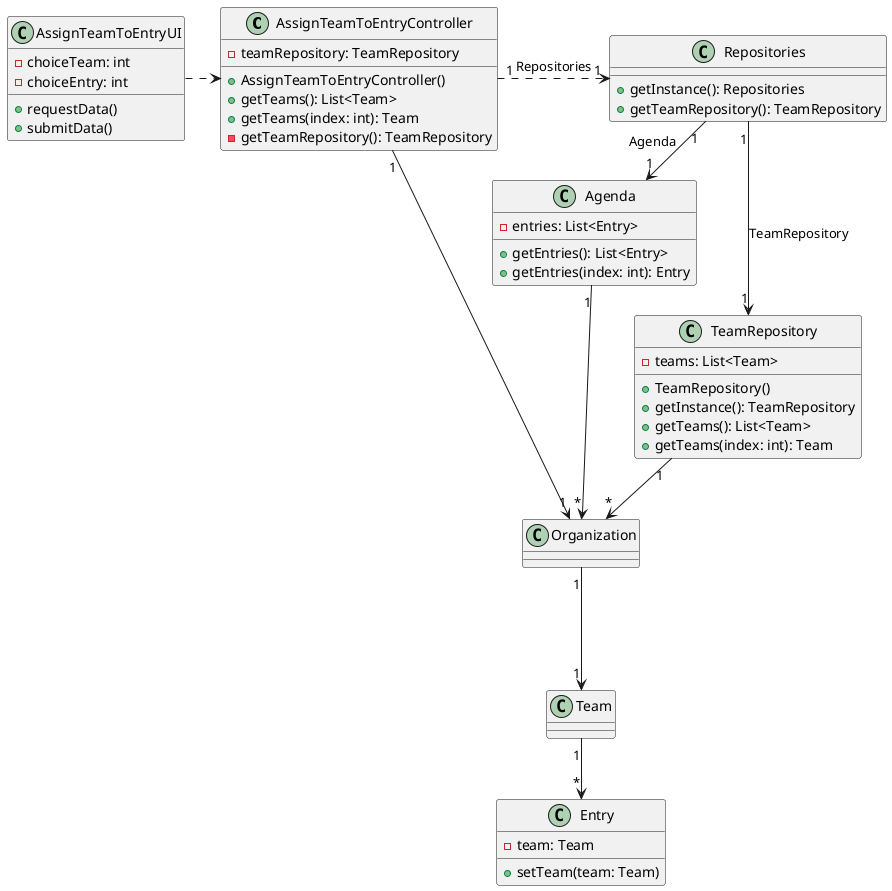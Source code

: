 @startuml

class AssignTeamToEntryController {
    -teamRepository: TeamRepository
    +AssignTeamToEntryController()
    +getTeams(): List<Team>
    +getTeams(index: int): Team
    -getTeamRepository(): TeamRepository
}

class AssignTeamToEntryUI {
    -choiceTeam: int
    -choiceEntry: int
    +requestData()
    +submitData()
}


class TeamRepository {
    -teams: List<Team>
    +TeamRepository()
    +getInstance(): TeamRepository
    +getTeams(): List<Team>
    +getTeams(index: int): Team
}

class Repositories {
    +getInstance(): Repositories
    +getTeamRepository(): TeamRepository
}

class Agenda {
    -entries: List<Entry>
    +getEntries(): List<Entry>
    +getEntries(index: int): Entry
}

class Entry {
    -team: Team
    +setTeam(team: Team)
}
class Organization {
}

AssignTeamToEntryController "1" .> "1" Repositories : Repositories
AssignTeamToEntryUI .>  AssignTeamToEntryController
Repositories "1" --> "1" TeamRepository : TeamRepository
Repositories "1" -> "1" Agenda : Agenda
TeamRepository "1" --> "*" Organization
Agenda "1" --> "*" Organization
Organization "1" ---> "1" Team
Team "1" --> "*" Entry
AssignTeamToEntryController "1" -> "1" Organization


@enduml
